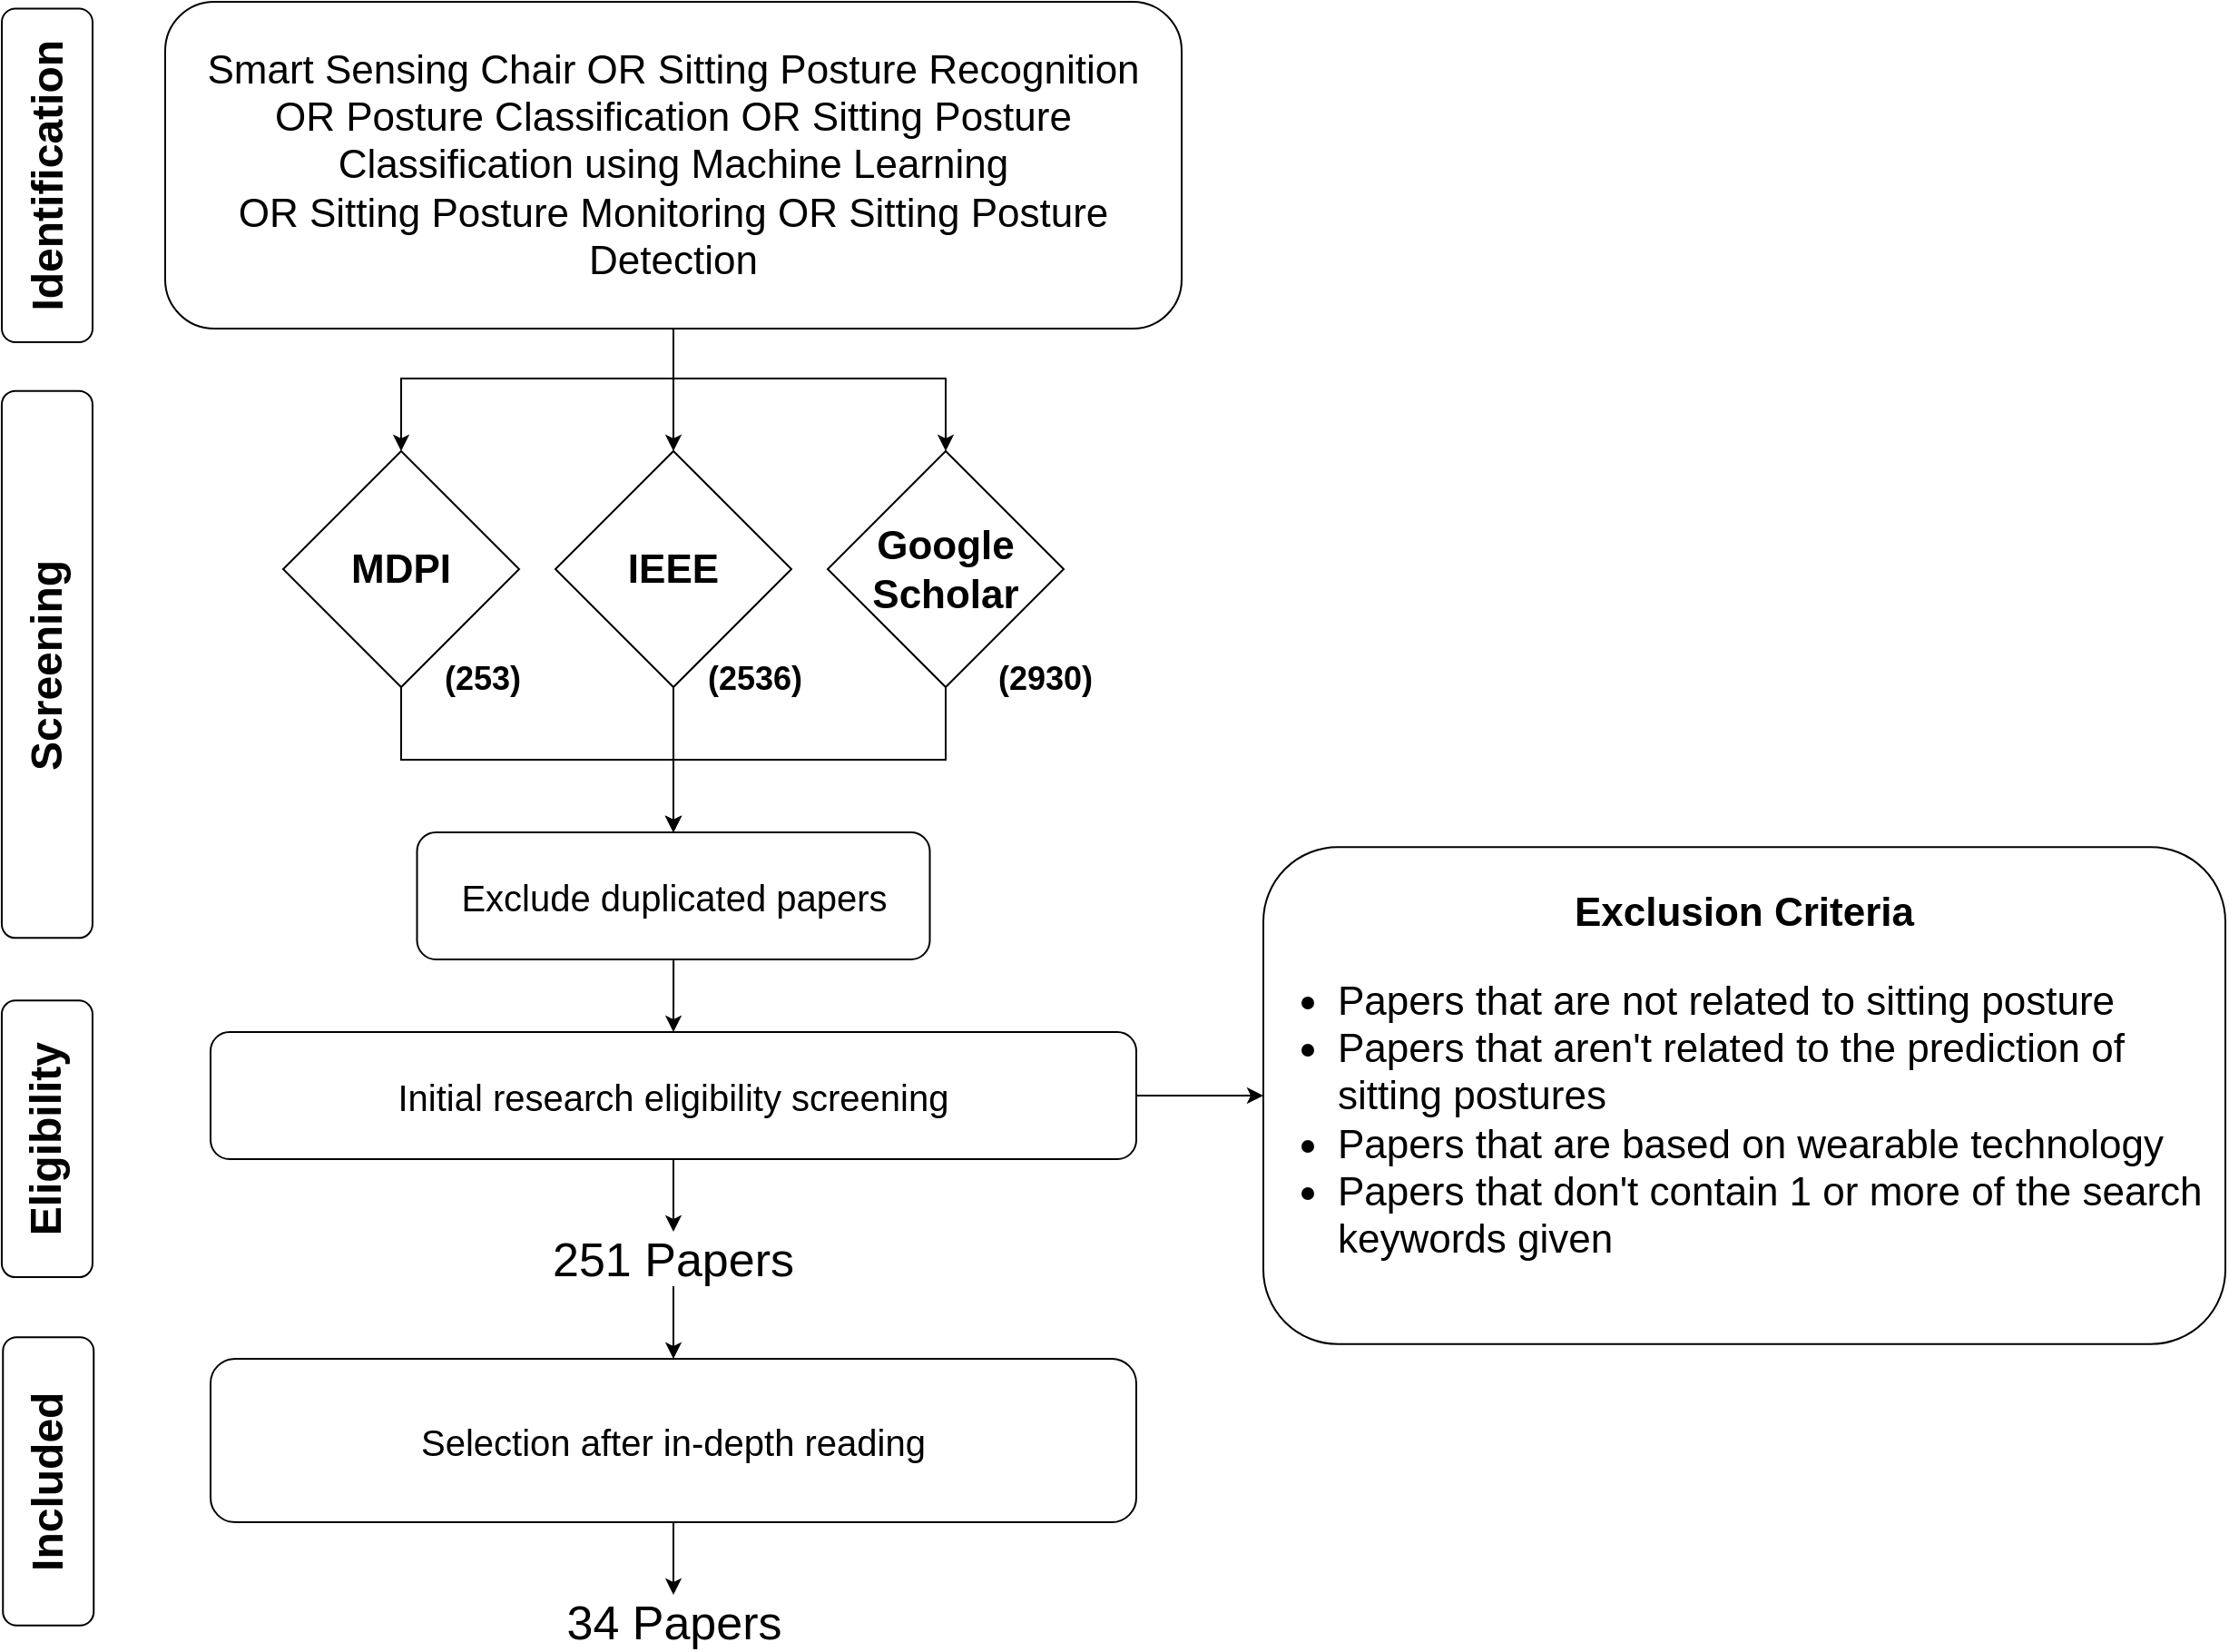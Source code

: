 <mxfile version="24.2.5" type="device">
  <diagram name="Page-1" id="h7Py_JcBXn8D_wsGuNnk">
    <mxGraphModel dx="1760" dy="932" grid="1" gridSize="10" guides="1" tooltips="1" connect="1" arrows="1" fold="1" page="1" pageScale="1" pageWidth="850" pageHeight="1100" math="0" shadow="0">
      <root>
        <mxCell id="0" />
        <mxCell id="1" parent="0" />
        <mxCell id="K94llgApoKq9Pl8ovA2T-1" value="&lt;font style=&quot;font-size: 24px;&quot;&gt;Identification&lt;/font&gt;" style="rounded=1;whiteSpace=wrap;html=1;rotation=-90;fontStyle=1" parent="1" vertex="1">
          <mxGeometry x="38.13" y="120.63" width="183.75" height="50" as="geometry" />
        </mxCell>
        <mxCell id="K94llgApoKq9Pl8ovA2T-2" value="&lt;font style=&quot;font-size: 24px;&quot;&gt;Screening&lt;br&gt;&lt;/font&gt;" style="rounded=1;whiteSpace=wrap;html=1;rotation=-90;fontStyle=1" parent="1" vertex="1">
          <mxGeometry x="-20.71" y="390" width="301.37" height="50" as="geometry" />
        </mxCell>
        <mxCell id="K94llgApoKq9Pl8ovA2T-3" value="&lt;font style=&quot;font-size: 24px;&quot;&gt;Included&lt;br&gt;&lt;/font&gt;" style="rounded=1;whiteSpace=wrap;html=1;rotation=-90;fontStyle=1" parent="1" vertex="1">
          <mxGeometry x="51.25" y="840" width="158.75" height="50" as="geometry" />
        </mxCell>
        <mxCell id="K94llgApoKq9Pl8ovA2T-8" style="edgeStyle=orthogonalEdgeStyle;rounded=0;orthogonalLoop=1;jettySize=auto;html=1;entryX=0.5;entryY=0;entryDx=0;entryDy=0;" parent="1" source="K94llgApoKq9Pl8ovA2T-4" target="K94llgApoKq9Pl8ovA2T-5" edge="1">
          <mxGeometry relative="1" as="geometry">
            <Array as="points">
              <mxPoint x="475" y="257.5" />
              <mxPoint x="325" y="257.5" />
            </Array>
          </mxGeometry>
        </mxCell>
        <mxCell id="K94llgApoKq9Pl8ovA2T-9" style="edgeStyle=orthogonalEdgeStyle;rounded=0;orthogonalLoop=1;jettySize=auto;html=1;exitX=0.5;exitY=1;exitDx=0;exitDy=0;entryX=0.5;entryY=0;entryDx=0;entryDy=0;" parent="1" source="K94llgApoKq9Pl8ovA2T-4" target="K94llgApoKq9Pl8ovA2T-6" edge="1">
          <mxGeometry relative="1" as="geometry" />
        </mxCell>
        <mxCell id="K94llgApoKq9Pl8ovA2T-10" style="edgeStyle=orthogonalEdgeStyle;rounded=0;orthogonalLoop=1;jettySize=auto;html=1;" parent="1" source="K94llgApoKq9Pl8ovA2T-4" target="K94llgApoKq9Pl8ovA2T-7" edge="1">
          <mxGeometry relative="1" as="geometry">
            <Array as="points">
              <mxPoint x="475" y="257.5" />
              <mxPoint x="625" y="257.5" />
            </Array>
          </mxGeometry>
        </mxCell>
        <mxCell id="K94llgApoKq9Pl8ovA2T-4" value="&lt;div style=&quot;font-size: 22px;&quot;&gt;&lt;font style=&quot;font-size: 22px;&quot;&gt;Smart Sensing Chair&lt;span style=&quot;background-color: initial; font-size: 22px;&quot;&gt;&lt;span style=&quot;white-space: pre; font-size: 22px;&quot;&gt;&amp;nbsp;OR &lt;/span&gt;&lt;/span&gt;&lt;span style=&quot;background-color: initial; font-size: 22px;&quot;&gt;Sitting Posture Recognition&lt;/span&gt;&lt;/font&gt;&lt;/div&gt;&lt;div style=&quot;font-size: 22px;&quot;&gt;&lt;font style=&quot;font-size: 22px;&quot;&gt;OR Posture Classification OR&amp;nbsp;&lt;span style=&quot;background-color: initial; font-size: 22px;&quot;&gt;Sitting Posture Classification using Machine Learning&lt;/span&gt;&lt;/font&gt;&lt;/div&gt;&lt;div style=&quot;font-size: 22px;&quot;&gt;&lt;font style=&quot;font-size: 22px;&quot;&gt;OR Sitting Posture Monitoring OR &lt;span style=&quot;background-color: initial; font-size: 22px;&quot;&gt;Sitting Posture Detection&lt;/span&gt;&lt;/font&gt;&lt;/div&gt;" style="rounded=1;whiteSpace=wrap;html=1;fontSize=22;fontStyle=0;verticalAlign=middle;" parent="1" vertex="1">
          <mxGeometry x="195" y="50" width="560" height="180" as="geometry" />
        </mxCell>
        <mxCell id="K94llgApoKq9Pl8ovA2T-13" style="edgeStyle=orthogonalEdgeStyle;rounded=0;orthogonalLoop=1;jettySize=auto;html=1;entryX=0.5;entryY=0;entryDx=0;entryDy=0;" parent="1" source="K94llgApoKq9Pl8ovA2T-5" target="K94llgApoKq9Pl8ovA2T-11" edge="1">
          <mxGeometry relative="1" as="geometry">
            <Array as="points">
              <mxPoint x="325" y="467.5" />
              <mxPoint x="475" y="467.5" />
            </Array>
          </mxGeometry>
        </mxCell>
        <mxCell id="K94llgApoKq9Pl8ovA2T-5" value="&lt;span style=&quot;font-size: 22px;&quot;&gt;&lt;font style=&quot;font-size: 22px;&quot;&gt;MDPI&lt;/font&gt;&lt;/span&gt;" style="rhombus;whiteSpace=wrap;html=1;fontStyle=1;fontSize=22;" parent="1" vertex="1">
          <mxGeometry x="260" y="297.5" width="130" height="130" as="geometry" />
        </mxCell>
        <mxCell id="K94llgApoKq9Pl8ovA2T-14" style="edgeStyle=orthogonalEdgeStyle;rounded=0;orthogonalLoop=1;jettySize=auto;html=1;exitX=0.5;exitY=1;exitDx=0;exitDy=0;entryX=0.5;entryY=0;entryDx=0;entryDy=0;" parent="1" source="K94llgApoKq9Pl8ovA2T-6" target="K94llgApoKq9Pl8ovA2T-11" edge="1">
          <mxGeometry relative="1" as="geometry">
            <mxPoint x="475" y="487.5" as="targetPoint" />
          </mxGeometry>
        </mxCell>
        <mxCell id="K94llgApoKq9Pl8ovA2T-6" value="&lt;span style=&quot;font-size: 22px;&quot;&gt;&lt;font style=&quot;font-size: 22px;&quot;&gt;IEEE&lt;/font&gt;&lt;/span&gt;" style="rhombus;whiteSpace=wrap;html=1;fontStyle=1;fontSize=22;" parent="1" vertex="1">
          <mxGeometry x="410" y="297.5" width="130" height="130" as="geometry" />
        </mxCell>
        <mxCell id="K94llgApoKq9Pl8ovA2T-15" style="edgeStyle=orthogonalEdgeStyle;rounded=0;orthogonalLoop=1;jettySize=auto;html=1;exitX=0.5;exitY=1;exitDx=0;exitDy=0;entryX=0.5;entryY=0;entryDx=0;entryDy=0;" parent="1" source="K94llgApoKq9Pl8ovA2T-7" target="K94llgApoKq9Pl8ovA2T-11" edge="1">
          <mxGeometry relative="1" as="geometry">
            <mxPoint x="480" y="487.5" as="targetPoint" />
            <Array as="points">
              <mxPoint x="625" y="467.5" />
              <mxPoint x="475" y="467.5" />
            </Array>
          </mxGeometry>
        </mxCell>
        <mxCell id="K94llgApoKq9Pl8ovA2T-7" value="&lt;span style=&quot;font-size: 22px;&quot;&gt;&lt;font style=&quot;font-size: 22px;&quot;&gt;Google Scholar&lt;/font&gt;&lt;/span&gt;" style="rhombus;whiteSpace=wrap;html=1;fontStyle=1;fontSize=22;" parent="1" vertex="1">
          <mxGeometry x="560" y="297.5" width="130" height="130" as="geometry" />
        </mxCell>
        <mxCell id="K94llgApoKq9Pl8ovA2T-19" style="edgeStyle=orthogonalEdgeStyle;rounded=0;orthogonalLoop=1;jettySize=auto;html=1;entryX=0.5;entryY=0;entryDx=0;entryDy=0;" parent="1" source="K94llgApoKq9Pl8ovA2T-11" target="K94llgApoKq9Pl8ovA2T-18" edge="1">
          <mxGeometry relative="1" as="geometry" />
        </mxCell>
        <mxCell id="K94llgApoKq9Pl8ovA2T-11" value="&lt;font style=&quot;font-size: 20px;&quot;&gt;Exclude duplicated papers&lt;/font&gt;" style="rounded=1;whiteSpace=wrap;html=1;fontSize=20;" parent="1" vertex="1">
          <mxGeometry x="333.75" y="507.5" width="282.5" height="70" as="geometry" />
        </mxCell>
        <mxCell id="K94llgApoKq9Pl8ovA2T-27" style="edgeStyle=orthogonalEdgeStyle;rounded=0;orthogonalLoop=1;jettySize=auto;html=1;entryX=0.5;entryY=0;entryDx=0;entryDy=0;" parent="1" source="K94llgApoKq9Pl8ovA2T-12" target="K94llgApoKq9Pl8ovA2T-26" edge="1">
          <mxGeometry relative="1" as="geometry" />
        </mxCell>
        <mxCell id="K94llgApoKq9Pl8ovA2T-12" value="&lt;font style=&quot;font-size: 20px;&quot;&gt;Selection after in-depth reading&lt;/font&gt;" style="rounded=1;whiteSpace=wrap;html=1;fontSize=20;" parent="1" vertex="1">
          <mxGeometry x="220" y="797.5" width="510" height="90" as="geometry" />
        </mxCell>
        <mxCell id="K94llgApoKq9Pl8ovA2T-23" style="edgeStyle=orthogonalEdgeStyle;rounded=0;orthogonalLoop=1;jettySize=auto;html=1;exitX=1;exitY=0.5;exitDx=0;exitDy=0;entryX=0;entryY=0.5;entryDx=0;entryDy=0;" parent="1" source="K94llgApoKq9Pl8ovA2T-18" target="K94llgApoKq9Pl8ovA2T-21" edge="1">
          <mxGeometry relative="1" as="geometry" />
        </mxCell>
        <mxCell id="lcbLtV3YTHZiTuQNgbO_-5" style="edgeStyle=orthogonalEdgeStyle;rounded=0;orthogonalLoop=1;jettySize=auto;html=1;exitX=0.5;exitY=1;exitDx=0;exitDy=0;entryX=0.5;entryY=0;entryDx=0;entryDy=0;" parent="1" source="K94llgApoKq9Pl8ovA2T-18" target="lcbLtV3YTHZiTuQNgbO_-4" edge="1">
          <mxGeometry relative="1" as="geometry" />
        </mxCell>
        <mxCell id="K94llgApoKq9Pl8ovA2T-18" value="&lt;font style=&quot;font-size: 20px;&quot;&gt;Initial research eligibility screening&lt;/font&gt;" style="rounded=1;whiteSpace=wrap;html=1;fontSize=20;" parent="1" vertex="1">
          <mxGeometry x="220" y="617.5" width="510" height="70" as="geometry" />
        </mxCell>
        <mxCell id="K94llgApoKq9Pl8ovA2T-21" value="&lt;font style=&quot;font-size: 22px;&quot;&gt;&lt;b style=&quot;font-size: 22px;&quot;&gt;Exclusion Criteria&lt;br style=&quot;font-size: 22px;&quot;&gt;&lt;/b&gt;&lt;ul style=&quot;font-size: 22px;&quot;&gt;&lt;li style=&quot;text-align: left; font-size: 22px;&quot;&gt;&lt;font style=&quot;font-size: 22px;&quot;&gt;&lt;span style=&quot;background-color: initial; font-size: 22px;&quot;&gt;Papers that are not related to sitting posture&lt;br style=&quot;font-size: 22px;&quot;&gt;&lt;/span&gt;&lt;/font&gt;&lt;/li&gt;&lt;li style=&quot;text-align: left; font-size: 22px;&quot;&gt;&lt;span style=&quot;background-color: initial; font-size: 22px;&quot;&gt;Papers that aren&#39;t related to the prediction of sitting postures&lt;/span&gt;&lt;/li&gt;&lt;li style=&quot;text-align: left; font-size: 22px;&quot;&gt;&lt;font style=&quot;font-size: 22px;&quot;&gt;&lt;span style=&quot;background-color: initial; font-size: 22px;&quot;&gt;Papers that are based on wearable technology&lt;/span&gt;&lt;/font&gt;&lt;/li&gt;&lt;li style=&quot;text-align: left; font-size: 22px;&quot;&gt;&lt;font style=&quot;font-size: 22px;&quot;&gt;&lt;span style=&quot;background-color: initial; font-size: 22px;&quot;&gt;Papers that don&#39;t contain 1 or more of the search keywords given&lt;/span&gt;&lt;/font&gt;&amp;nbsp;&lt;/li&gt;&lt;/ul&gt;&lt;/font&gt;" style="rounded=1;whiteSpace=wrap;html=1;align=center;fontSize=22;" parent="1" vertex="1">
          <mxGeometry x="800" y="515.63" width="530" height="273.75" as="geometry" />
        </mxCell>
        <mxCell id="K94llgApoKq9Pl8ovA2T-26" value="&lt;font style=&quot;font-size: 26px;&quot;&gt;34 Papers&lt;/font&gt;" style="text;html=1;strokeColor=none;fillColor=none;align=center;verticalAlign=middle;whiteSpace=wrap;rounded=0;" parent="1" vertex="1">
          <mxGeometry x="377.5" y="927.5" width="195" height="30" as="geometry" />
        </mxCell>
        <mxCell id="lcbLtV3YTHZiTuQNgbO_-1" value="&lt;font size=&quot;1&quot; style=&quot;&quot;&gt;&lt;b style=&quot;font-size: 18px;&quot;&gt;(253)&lt;/b&gt;&lt;/font&gt;" style="text;html=1;strokeColor=none;fillColor=none;align=center;verticalAlign=middle;whiteSpace=wrap;rounded=0;" parent="1" vertex="1">
          <mxGeometry x="340" y="407.5" width="60" height="30" as="geometry" />
        </mxCell>
        <mxCell id="lcbLtV3YTHZiTuQNgbO_-2" value="&lt;font size=&quot;1&quot; style=&quot;&quot;&gt;&lt;b style=&quot;font-size: 18px;&quot;&gt;(2536)&lt;/b&gt;&lt;/font&gt;" style="text;html=1;strokeColor=none;fillColor=none;align=center;verticalAlign=middle;whiteSpace=wrap;rounded=0;" parent="1" vertex="1">
          <mxGeometry x="490" y="407.5" width="60" height="30" as="geometry" />
        </mxCell>
        <mxCell id="lcbLtV3YTHZiTuQNgbO_-3" value="&lt;font size=&quot;1&quot; style=&quot;&quot;&gt;&lt;b style=&quot;font-size: 18px;&quot;&gt;(2930)&lt;/b&gt;&lt;/font&gt;" style="text;html=1;strokeColor=none;fillColor=none;align=center;verticalAlign=middle;whiteSpace=wrap;rounded=0;" parent="1" vertex="1">
          <mxGeometry x="650" y="407.5" width="60" height="30" as="geometry" />
        </mxCell>
        <mxCell id="lcbLtV3YTHZiTuQNgbO_-6" style="edgeStyle=orthogonalEdgeStyle;rounded=0;orthogonalLoop=1;jettySize=auto;html=1;exitX=0.5;exitY=1;exitDx=0;exitDy=0;entryX=0.5;entryY=0;entryDx=0;entryDy=0;" parent="1" source="lcbLtV3YTHZiTuQNgbO_-4" target="K94llgApoKq9Pl8ovA2T-12" edge="1">
          <mxGeometry relative="1" as="geometry" />
        </mxCell>
        <mxCell id="lcbLtV3YTHZiTuQNgbO_-4" value="&lt;font style=&quot;font-size: 26px;&quot;&gt;251 Papers&lt;/font&gt;" style="text;html=1;strokeColor=none;fillColor=none;align=center;verticalAlign=middle;whiteSpace=wrap;rounded=0;" parent="1" vertex="1">
          <mxGeometry x="400" y="727.5" width="150" height="30" as="geometry" />
        </mxCell>
        <mxCell id="lcbLtV3YTHZiTuQNgbO_-7" value="&lt;font style=&quot;font-size: 24px;&quot;&gt;Eligibility&lt;br&gt;&lt;/font&gt;" style="rounded=1;whiteSpace=wrap;html=1;rotation=-90;fontStyle=1" parent="1" vertex="1">
          <mxGeometry x="53.78" y="651.35" width="152.39" height="50" as="geometry" />
        </mxCell>
      </root>
    </mxGraphModel>
  </diagram>
</mxfile>
